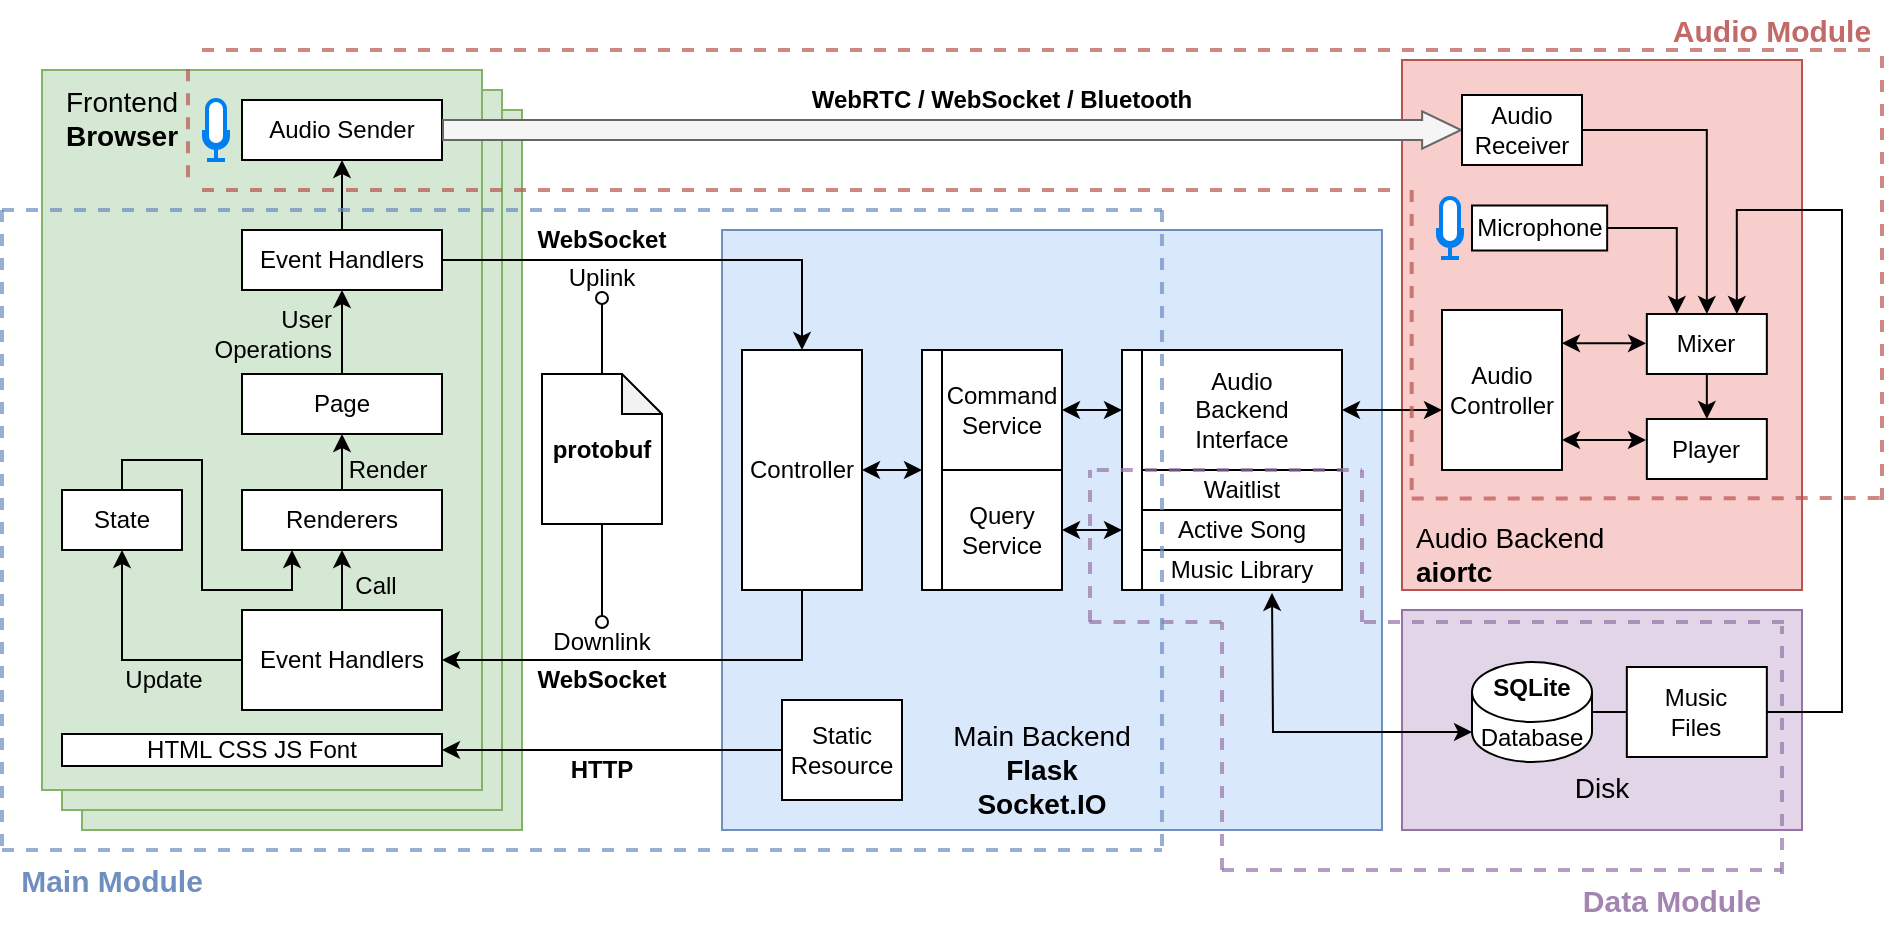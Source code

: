 <mxfile version="26.0.2">
  <diagram name="第 1 页" id="i1QhH0rPRA2hifDkSosV">
    <mxGraphModel dx="1722" dy="920" grid="1" gridSize="10" guides="1" tooltips="1" connect="1" arrows="1" fold="1" page="1" pageScale="1" pageWidth="1000" pageHeight="1000" math="0" shadow="0">
      <root>
        <mxCell id="0" />
        <mxCell id="1" parent="0" />
        <mxCell id="a9eeKcHGMqGuBWr7Spul-17" value="" style="rounded=0;whiteSpace=wrap;html=1;fillColor=#f8cecc;strokeColor=#b85450;" parent="1" vertex="1">
          <mxGeometry x="720" y="45" width="200" height="265" as="geometry" />
        </mxCell>
        <mxCell id="a9eeKcHGMqGuBWr7Spul-1" value="" style="rounded=0;whiteSpace=wrap;html=1;fillColor=#dae8fc;strokeColor=#6c8ebf;" parent="1" vertex="1">
          <mxGeometry x="380" y="130" width="330" height="300" as="geometry" />
        </mxCell>
        <mxCell id="a0JB3z8DdEJ5U7OtH6zG-18" value="" style="rounded=0;whiteSpace=wrap;html=1;fillColor=#e1d5e7;strokeColor=#9673a6;" parent="1" vertex="1">
          <mxGeometry x="720" y="320" width="200" height="110" as="geometry" />
        </mxCell>
        <mxCell id="n8_rvWrjc4V64nqwU4Y9-36" value="" style="rounded=0;whiteSpace=wrap;html=1;fillColor=#d5e8d4;strokeColor=#82b366;" parent="1" vertex="1">
          <mxGeometry x="60" y="70" width="220" height="360" as="geometry" />
        </mxCell>
        <mxCell id="n8_rvWrjc4V64nqwU4Y9-35" value="" style="rounded=0;whiteSpace=wrap;html=1;fillColor=#d5e8d4;strokeColor=#82b366;" parent="1" vertex="1">
          <mxGeometry x="50" y="60" width="220" height="360" as="geometry" />
        </mxCell>
        <mxCell id="a9eeKcHGMqGuBWr7Spul-4" value="" style="rounded=0;whiteSpace=wrap;html=1;fillColor=#d5e8d4;strokeColor=#82b366;" parent="1" vertex="1">
          <mxGeometry x="40" y="50" width="220" height="360" as="geometry" />
        </mxCell>
        <mxCell id="a0JB3z8DdEJ5U7OtH6zG-13" style="edgeStyle=orthogonalEdgeStyle;rounded=0;orthogonalLoop=1;jettySize=auto;html=1;exitX=1;exitY=0.5;exitDx=0;exitDy=0;entryX=0;entryY=0.25;entryDx=0;entryDy=0;startArrow=classic;startFill=1;" parent="1" source="a9eeKcHGMqGuBWr7Spul-5" target="a0JB3z8DdEJ5U7OtH6zG-11" edge="1">
          <mxGeometry relative="1" as="geometry" />
        </mxCell>
        <mxCell id="a9eeKcHGMqGuBWr7Spul-5" value="Command&lt;div&gt;Service&lt;/div&gt;" style="rounded=0;whiteSpace=wrap;html=1;" parent="1" vertex="1">
          <mxGeometry x="490" y="190" width="60" height="60" as="geometry" />
        </mxCell>
        <mxCell id="a9eeKcHGMqGuBWr7Spul-72" style="edgeStyle=orthogonalEdgeStyle;rounded=0;orthogonalLoop=1;jettySize=auto;html=1;exitX=1;exitY=0.5;exitDx=0;exitDy=0;entryX=0.5;entryY=0;entryDx=0;entryDy=0;" parent="1" source="a9eeKcHGMqGuBWr7Spul-8" target="n8_rvWrjc4V64nqwU4Y9-1" edge="1">
          <mxGeometry relative="1" as="geometry" />
        </mxCell>
        <mxCell id="n8_rvWrjc4V64nqwU4Y9-21" style="edgeStyle=orthogonalEdgeStyle;rounded=0;orthogonalLoop=1;jettySize=auto;html=1;exitX=0.5;exitY=0;exitDx=0;exitDy=0;entryX=0.5;entryY=1;entryDx=0;entryDy=0;" parent="1" source="a9eeKcHGMqGuBWr7Spul-8" target="a9eeKcHGMqGuBWr7Spul-31" edge="1">
          <mxGeometry relative="1" as="geometry" />
        </mxCell>
        <mxCell id="a9eeKcHGMqGuBWr7Spul-8" value="Event Handlers" style="rounded=0;whiteSpace=wrap;html=1;arcSize=11;strokeColor=default;align=center;verticalAlign=middle;fontFamily=Helvetica;fontSize=12;fontColor=default;fillColor=default;" parent="1" vertex="1">
          <mxGeometry x="140" y="130" width="100" height="30" as="geometry" />
        </mxCell>
        <mxCell id="a9eeKcHGMqGuBWr7Spul-27" value="Music Library" style="rounded=0;whiteSpace=wrap;html=1;" parent="1" vertex="1">
          <mxGeometry x="590" y="290" width="100" height="20" as="geometry" />
        </mxCell>
        <mxCell id="a9eeKcHGMqGuBWr7Spul-28" value="Active Song" style="rounded=0;whiteSpace=wrap;html=1;" parent="1" vertex="1">
          <mxGeometry x="590" y="270" width="100" height="20" as="geometry" />
        </mxCell>
        <mxCell id="a9eeKcHGMqGuBWr7Spul-31" value="Audio Sender" style="rounded=0;whiteSpace=wrap;html=1;" parent="1" vertex="1">
          <mxGeometry x="140" y="65" width="100" height="30" as="geometry" />
        </mxCell>
        <mxCell id="a9eeKcHGMqGuBWr7Spul-40" value="WebSocket" style="text;html=1;align=center;verticalAlign=middle;whiteSpace=wrap;rounded=0;fontStyle=1;" parent="1" vertex="1">
          <mxGeometry x="290" y="120" width="60" height="30" as="geometry" />
        </mxCell>
        <mxCell id="a9eeKcHGMqGuBWr7Spul-49" value="WebRTC / WebSocket / Bluetooth" style="text;html=1;align=center;verticalAlign=middle;whiteSpace=wrap;rounded=0;fontStyle=1;" parent="1" vertex="1">
          <mxGeometry x="410" y="50" width="220" height="30" as="geometry" />
        </mxCell>
        <mxCell id="n8_rvWrjc4V64nqwU4Y9-13" style="edgeStyle=orthogonalEdgeStyle;rounded=0;orthogonalLoop=1;jettySize=auto;html=1;exitX=0;exitY=0.5;exitDx=0;exitDy=0;entryX=0.5;entryY=1;entryDx=0;entryDy=0;" parent="1" source="a9eeKcHGMqGuBWr7Spul-54" target="n8_rvWrjc4V64nqwU4Y9-11" edge="1">
          <mxGeometry relative="1" as="geometry" />
        </mxCell>
        <mxCell id="a9eeKcHGMqGuBWr7Spul-54" value="Event Handlers" style="rounded=0;whiteSpace=wrap;html=1;" parent="1" vertex="1">
          <mxGeometry x="140" y="320" width="100" height="50" as="geometry" />
        </mxCell>
        <mxCell id="a9eeKcHGMqGuBWr7Spul-56" style="edgeStyle=orthogonalEdgeStyle;rounded=0;orthogonalLoop=1;jettySize=auto;html=1;exitX=0.5;exitY=1;exitDx=0;exitDy=0;entryX=0.5;entryY=0;entryDx=0;entryDy=0;endArrow=none;endFill=0;startArrow=classic;startFill=1;" parent="1" source="a9eeKcHGMqGuBWr7Spul-55" target="a9eeKcHGMqGuBWr7Spul-54" edge="1">
          <mxGeometry relative="1" as="geometry" />
        </mxCell>
        <mxCell id="n8_rvWrjc4V64nqwU4Y9-18" style="edgeStyle=orthogonalEdgeStyle;rounded=0;orthogonalLoop=1;jettySize=auto;html=1;exitX=0.5;exitY=0;exitDx=0;exitDy=0;entryX=0.5;entryY=1;entryDx=0;entryDy=0;" parent="1" source="a9eeKcHGMqGuBWr7Spul-55" target="n8_rvWrjc4V64nqwU4Y9-10" edge="1">
          <mxGeometry relative="1" as="geometry" />
        </mxCell>
        <mxCell id="a9eeKcHGMqGuBWr7Spul-55" value="Renderers" style="rounded=0;whiteSpace=wrap;html=1;" parent="1" vertex="1">
          <mxGeometry x="140" y="260" width="100" height="30" as="geometry" />
        </mxCell>
        <mxCell id="a0JB3z8DdEJ5U7OtH6zG-36" style="edgeStyle=orthogonalEdgeStyle;rounded=0;orthogonalLoop=1;jettySize=auto;html=1;exitX=0.5;exitY=1;exitDx=0;exitDy=0;entryX=0.5;entryY=0;entryDx=0;entryDy=0;" parent="1" source="a9eeKcHGMqGuBWr7Spul-63" target="a0JB3z8DdEJ5U7OtH6zG-27" edge="1">
          <mxGeometry relative="1" as="geometry" />
        </mxCell>
        <mxCell id="a9eeKcHGMqGuBWr7Spul-63" value="Mixer" style="rounded=0;whiteSpace=wrap;html=1;" parent="1" vertex="1">
          <mxGeometry x="842.42" y="172" width="60" height="30" as="geometry" />
        </mxCell>
        <mxCell id="a9eeKcHGMqGuBWr7Spul-66" value="WebSocket" style="text;html=1;align=center;verticalAlign=middle;whiteSpace=wrap;rounded=0;fontStyle=1;" parent="1" vertex="1">
          <mxGeometry x="290" y="340" width="60" height="30" as="geometry" />
        </mxCell>
        <mxCell id="a9eeKcHGMqGuBWr7Spul-67" value="Call" style="text;html=1;align=center;verticalAlign=middle;whiteSpace=wrap;rounded=0;fontStyle=0;" parent="1" vertex="1">
          <mxGeometry x="187" y="293" width="40" height="30" as="geometry" />
        </mxCell>
        <mxCell id="a9eeKcHGMqGuBWr7Spul-68" value="User&lt;div&gt;Operations&lt;/div&gt;" style="text;html=1;align=right;verticalAlign=middle;whiteSpace=wrap;rounded=0;fontStyle=0;" parent="1" vertex="1">
          <mxGeometry x="147" y="167" width="40" height="30" as="geometry" />
        </mxCell>
        <mxCell id="a9eeKcHGMqGuBWr7Spul-79" value="Uplink" style="text;html=1;align=center;verticalAlign=middle;whiteSpace=wrap;rounded=0;fontStyle=0;" parent="1" vertex="1">
          <mxGeometry x="290" y="144" width="60" height="20" as="geometry" />
        </mxCell>
        <mxCell id="a9eeKcHGMqGuBWr7Spul-81" value="Downlink" style="text;html=1;align=center;verticalAlign=middle;whiteSpace=wrap;rounded=0;fontStyle=0;" parent="1" vertex="1">
          <mxGeometry x="275" y="326" width="90" height="20" as="geometry" />
        </mxCell>
        <mxCell id="a0JB3z8DdEJ5U7OtH6zG-24" style="edgeStyle=orthogonalEdgeStyle;rounded=0;orthogonalLoop=1;jettySize=auto;html=1;endArrow=none;endFill=0;" parent="1" source="a9eeKcHGMqGuBWr7Spul-89" target="a0JB3z8DdEJ5U7OtH6zG-20" edge="1">
          <mxGeometry relative="1" as="geometry" />
        </mxCell>
        <mxCell id="a9eeKcHGMqGuBWr7Spul-89" value="Database" style="shape=cylinder3;whiteSpace=wrap;html=1;boundedLbl=1;backgroundOutline=1;size=15;" parent="1" vertex="1">
          <mxGeometry x="755" y="346" width="60" height="50" as="geometry" />
        </mxCell>
        <mxCell id="a9eeKcHGMqGuBWr7Spul-100" value="&lt;span style=&quot;font-weight: 400; background-color: transparent; color: light-dark(rgb(0, 0, 0), rgb(255, 255, 255));&quot;&gt;Main Backend&lt;/span&gt;&lt;div&gt;&lt;div&gt;Flask&lt;br&gt;Socket.IO&lt;/div&gt;&lt;/div&gt;" style="text;html=1;align=center;verticalAlign=middle;whiteSpace=wrap;rounded=0;fontStyle=1;fontSize=14;" parent="1" vertex="1">
          <mxGeometry x="440" y="385" width="200" height="30" as="geometry" />
        </mxCell>
        <mxCell id="a9eeKcHGMqGuBWr7Spul-101" value="&lt;span style=&quot;font-weight: 400;&quot;&gt;Frontend&lt;/span&gt;&lt;br&gt;&lt;div&gt;Browser&lt;/div&gt;" style="text;html=1;align=left;verticalAlign=middle;whiteSpace=wrap;rounded=0;fontStyle=1;fontSize=14;" parent="1" vertex="1">
          <mxGeometry x="50" y="49.8" width="145" height="47.7" as="geometry" />
        </mxCell>
        <mxCell id="a9eeKcHGMqGuBWr7Spul-102" value="SQLite" style="text;html=1;align=center;verticalAlign=middle;whiteSpace=wrap;rounded=0;fontStyle=1;" parent="1" vertex="1">
          <mxGeometry x="750" y="344" width="70" height="30" as="geometry" />
        </mxCell>
        <mxCell id="a9eeKcHGMqGuBWr7Spul-103" value="&lt;span style=&quot;font-weight: normal;&quot;&gt;Audio Backend&lt;/span&gt;&lt;div&gt;aiortc&lt;/div&gt;" style="text;html=1;align=left;verticalAlign=middle;whiteSpace=wrap;rounded=0;fontStyle=1;fontSize=14;" parent="1" vertex="1">
          <mxGeometry x="724.85" y="277" width="115.15" height="30" as="geometry" />
        </mxCell>
        <mxCell id="n8_rvWrjc4V64nqwU4Y9-2" style="edgeStyle=orthogonalEdgeStyle;rounded=0;orthogonalLoop=1;jettySize=auto;html=1;exitX=0.5;exitY=1;exitDx=0;exitDy=0;entryX=1;entryY=0.5;entryDx=0;entryDy=0;" parent="1" source="n8_rvWrjc4V64nqwU4Y9-1" target="a9eeKcHGMqGuBWr7Spul-54" edge="1">
          <mxGeometry relative="1" as="geometry" />
        </mxCell>
        <mxCell id="a0JB3z8DdEJ5U7OtH6zG-12" style="edgeStyle=orthogonalEdgeStyle;rounded=0;orthogonalLoop=1;jettySize=auto;html=1;exitX=1;exitY=0.5;exitDx=0;exitDy=0;entryX=0;entryY=0.5;entryDx=0;entryDy=0;startArrow=classic;startFill=1;" parent="1" source="n8_rvWrjc4V64nqwU4Y9-1" target="a0JB3z8DdEJ5U7OtH6zG-10" edge="1">
          <mxGeometry relative="1" as="geometry" />
        </mxCell>
        <mxCell id="n8_rvWrjc4V64nqwU4Y9-1" value="Controller" style="rounded=0;whiteSpace=wrap;html=1;" parent="1" vertex="1">
          <mxGeometry x="390" y="190" width="60" height="120" as="geometry" />
        </mxCell>
        <mxCell id="n8_rvWrjc4V64nqwU4Y9-8" style="edgeStyle=orthogonalEdgeStyle;rounded=0;orthogonalLoop=1;jettySize=auto;html=1;exitX=0.5;exitY=1;exitDx=0;exitDy=0;exitPerimeter=0;entryX=0.5;entryY=0;entryDx=0;entryDy=0;endArrow=oval;endFill=0;" parent="1" source="n8_rvWrjc4V64nqwU4Y9-7" target="a9eeKcHGMqGuBWr7Spul-81" edge="1">
          <mxGeometry relative="1" as="geometry" />
        </mxCell>
        <mxCell id="n8_rvWrjc4V64nqwU4Y9-9" style="edgeStyle=orthogonalEdgeStyle;rounded=0;orthogonalLoop=1;jettySize=auto;html=1;exitX=0.5;exitY=0;exitDx=0;exitDy=0;exitPerimeter=0;entryX=0.5;entryY=1;entryDx=0;entryDy=0;endArrow=oval;endFill=0;" parent="1" source="n8_rvWrjc4V64nqwU4Y9-7" target="a9eeKcHGMqGuBWr7Spul-79" edge="1">
          <mxGeometry relative="1" as="geometry" />
        </mxCell>
        <mxCell id="n8_rvWrjc4V64nqwU4Y9-7" value="&lt;b&gt;protobuf&lt;/b&gt;" style="shape=note;whiteSpace=wrap;html=1;backgroundOutline=1;darkOpacity=0.05;size=20;" parent="1" vertex="1">
          <mxGeometry x="290" y="202" width="60" height="75" as="geometry" />
        </mxCell>
        <mxCell id="n8_rvWrjc4V64nqwU4Y9-19" style="edgeStyle=orthogonalEdgeStyle;rounded=0;orthogonalLoop=1;jettySize=auto;html=1;exitX=0.5;exitY=0;exitDx=0;exitDy=0;entryX=0.5;entryY=1;entryDx=0;entryDy=0;" parent="1" source="n8_rvWrjc4V64nqwU4Y9-10" target="a9eeKcHGMqGuBWr7Spul-8" edge="1">
          <mxGeometry relative="1" as="geometry" />
        </mxCell>
        <mxCell id="n8_rvWrjc4V64nqwU4Y9-10" value="Page" style="rounded=0;whiteSpace=wrap;html=1;" parent="1" vertex="1">
          <mxGeometry x="140" y="202" width="100" height="30" as="geometry" />
        </mxCell>
        <mxCell id="n8_rvWrjc4V64nqwU4Y9-15" style="edgeStyle=orthogonalEdgeStyle;rounded=0;orthogonalLoop=1;jettySize=auto;html=1;exitX=0.5;exitY=0;exitDx=0;exitDy=0;entryX=0.25;entryY=1;entryDx=0;entryDy=0;" parent="1" source="n8_rvWrjc4V64nqwU4Y9-11" target="a9eeKcHGMqGuBWr7Spul-55" edge="1">
          <mxGeometry relative="1" as="geometry">
            <Array as="points">
              <mxPoint x="80" y="245" />
              <mxPoint x="120" y="245" />
              <mxPoint x="120" y="310" />
              <mxPoint x="165" y="310" />
            </Array>
          </mxGeometry>
        </mxCell>
        <mxCell id="n8_rvWrjc4V64nqwU4Y9-11" value="State" style="rounded=0;whiteSpace=wrap;html=1;" parent="1" vertex="1">
          <mxGeometry x="50" y="260" width="60" height="30" as="geometry" />
        </mxCell>
        <mxCell id="n8_rvWrjc4V64nqwU4Y9-14" value="Update" style="text;html=1;align=center;verticalAlign=middle;whiteSpace=wrap;rounded=0;fontStyle=0;" parent="1" vertex="1">
          <mxGeometry x="81" y="340" width="40" height="30" as="geometry" />
        </mxCell>
        <mxCell id="n8_rvWrjc4V64nqwU4Y9-16" value="Render" style="text;html=1;align=center;verticalAlign=middle;whiteSpace=wrap;rounded=0;fontStyle=0;" parent="1" vertex="1">
          <mxGeometry x="193" y="235" width="40" height="30" as="geometry" />
        </mxCell>
        <mxCell id="n8_rvWrjc4V64nqwU4Y9-41" value="Waitlist" style="rounded=0;whiteSpace=wrap;html=1;" parent="1" vertex="1">
          <mxGeometry x="590" y="250" width="100" height="20" as="geometry" />
        </mxCell>
        <mxCell id="n8_rvWrjc4V64nqwU4Y9-46" style="edgeStyle=orthogonalEdgeStyle;rounded=0;orthogonalLoop=1;jettySize=auto;html=1;exitX=0;exitY=0.5;exitDx=0;exitDy=0;entryX=1;entryY=0.5;entryDx=0;entryDy=0;" parent="1" source="n8_rvWrjc4V64nqwU4Y9-43" target="n8_rvWrjc4V64nqwU4Y9-45" edge="1">
          <mxGeometry relative="1" as="geometry" />
        </mxCell>
        <mxCell id="n8_rvWrjc4V64nqwU4Y9-43" value="Static&lt;div&gt;Resource&lt;/div&gt;" style="rounded=0;whiteSpace=wrap;html=1;" parent="1" vertex="1">
          <mxGeometry x="410" y="365" width="60" height="50" as="geometry" />
        </mxCell>
        <mxCell id="n8_rvWrjc4V64nqwU4Y9-45" value="HTML CSS JS Font" style="rounded=0;whiteSpace=wrap;html=1;" parent="1" vertex="1">
          <mxGeometry x="50" y="382" width="190" height="16" as="geometry" />
        </mxCell>
        <mxCell id="n8_rvWrjc4V64nqwU4Y9-47" value="HTTP" style="text;html=1;align=center;verticalAlign=middle;whiteSpace=wrap;rounded=0;fontStyle=1;" parent="1" vertex="1">
          <mxGeometry x="290" y="390" width="60" height="20" as="geometry" />
        </mxCell>
        <mxCell id="a0JB3z8DdEJ5U7OtH6zG-14" style="edgeStyle=orthogonalEdgeStyle;rounded=0;orthogonalLoop=1;jettySize=auto;html=1;exitX=1;exitY=0.5;exitDx=0;exitDy=0;entryX=0;entryY=0.75;entryDx=0;entryDy=0;startArrow=classic;startFill=1;" parent="1" source="a0JB3z8DdEJ5U7OtH6zG-1" target="a0JB3z8DdEJ5U7OtH6zG-11" edge="1">
          <mxGeometry relative="1" as="geometry" />
        </mxCell>
        <mxCell id="a0JB3z8DdEJ5U7OtH6zG-1" value="Query&lt;div&gt;Service&lt;/div&gt;" style="rounded=0;whiteSpace=wrap;html=1;" parent="1" vertex="1">
          <mxGeometry x="490" y="250" width="60" height="60" as="geometry" />
        </mxCell>
        <mxCell id="a0JB3z8DdEJ5U7OtH6zG-6" value="Audio&lt;div&gt;Backend&lt;/div&gt;&lt;div&gt;Interface&lt;/div&gt;" style="rounded=0;whiteSpace=wrap;html=1;" parent="1" vertex="1">
          <mxGeometry x="590" y="190" width="100" height="60" as="geometry" />
        </mxCell>
        <mxCell id="a0JB3z8DdEJ5U7OtH6zG-10" value="" style="rounded=0;whiteSpace=wrap;html=1;" parent="1" vertex="1">
          <mxGeometry x="480" y="190" width="10" height="120" as="geometry" />
        </mxCell>
        <mxCell id="a0JB3z8DdEJ5U7OtH6zG-11" value="" style="rounded=0;whiteSpace=wrap;html=1;" parent="1" vertex="1">
          <mxGeometry x="580" y="190" width="10" height="120" as="geometry" />
        </mxCell>
        <mxCell id="a0JB3z8DdEJ5U7OtH6zG-15" value="Audio&lt;div&gt;Controller&lt;/div&gt;" style="rounded=0;whiteSpace=wrap;html=1;" parent="1" vertex="1">
          <mxGeometry x="740" y="170" width="60" height="80" as="geometry" />
        </mxCell>
        <mxCell id="a0JB3z8DdEJ5U7OtH6zG-38" style="edgeStyle=orthogonalEdgeStyle;rounded=0;orthogonalLoop=1;jettySize=auto;html=1;exitX=1;exitY=0.5;exitDx=0;exitDy=0;entryX=0.75;entryY=0;entryDx=0;entryDy=0;" parent="1" source="a0JB3z8DdEJ5U7OtH6zG-20" target="a9eeKcHGMqGuBWr7Spul-63" edge="1">
          <mxGeometry relative="1" as="geometry">
            <Array as="points">
              <mxPoint x="940" y="371" />
              <mxPoint x="940" y="120" />
              <mxPoint x="887" y="120" />
            </Array>
          </mxGeometry>
        </mxCell>
        <mxCell id="a0JB3z8DdEJ5U7OtH6zG-20" value="Music&lt;div&gt;Files&lt;/div&gt;" style="rounded=0;whiteSpace=wrap;html=1;" parent="1" vertex="1">
          <mxGeometry x="832.42" y="348.5" width="70" height="45" as="geometry" />
        </mxCell>
        <mxCell id="a0JB3z8DdEJ5U7OtH6zG-23" value="" style="endArrow=classic;html=1;rounded=0;startArrow=classic;startFill=1;endFill=1;" parent="1" edge="1">
          <mxGeometry width="50" height="50" relative="1" as="geometry">
            <mxPoint x="690" y="220" as="sourcePoint" />
            <mxPoint x="740" y="220" as="targetPoint" />
          </mxGeometry>
        </mxCell>
        <mxCell id="a0JB3z8DdEJ5U7OtH6zG-25" value="" style="shape=flexArrow;endArrow=classic;html=1;rounded=0;endWidth=7.667;endSize=6.147;fillColor=#f5f5f5;strokeColor=#666666;" parent="1" edge="1">
          <mxGeometry width="50" height="50" relative="1" as="geometry">
            <mxPoint x="240" y="80" as="sourcePoint" />
            <mxPoint x="750" y="80" as="targetPoint" />
          </mxGeometry>
        </mxCell>
        <mxCell id="a0JB3z8DdEJ5U7OtH6zG-27" value="Player" style="rounded=0;whiteSpace=wrap;html=1;" parent="1" vertex="1">
          <mxGeometry x="842.42" y="224.5" width="60" height="30" as="geometry" />
        </mxCell>
        <mxCell id="a0JB3z8DdEJ5U7OtH6zG-28" value="&lt;span style=&quot;font-weight: 400;&quot;&gt;Disk&lt;/span&gt;" style="text;html=1;align=center;verticalAlign=middle;whiteSpace=wrap;rounded=0;fontStyle=1;fontSize=14;" parent="1" vertex="1">
          <mxGeometry x="720" y="393.5" width="200" height="30" as="geometry" />
        </mxCell>
        <mxCell id="a0JB3z8DdEJ5U7OtH6zG-30" value="" style="endArrow=classic;html=1;rounded=0;exitX=0;exitY=1;exitDx=0;exitDy=-15;entryX=0.647;entryY=1.021;entryDx=0;entryDy=0;entryPerimeter=0;startArrow=classic;startFill=1;endFill=1;exitPerimeter=0;edgeStyle=orthogonalEdgeStyle;" parent="1" source="a9eeKcHGMqGuBWr7Spul-89" edge="1">
          <mxGeometry width="50" height="50" relative="1" as="geometry">
            <mxPoint x="655" y="359" as="sourcePoint" />
            <mxPoint x="655" y="311.42" as="targetPoint" />
          </mxGeometry>
        </mxCell>
        <mxCell id="a0JB3z8DdEJ5U7OtH6zG-34" style="edgeStyle=orthogonalEdgeStyle;rounded=0;orthogonalLoop=1;jettySize=auto;html=1;exitX=1;exitY=0.5;exitDx=0;exitDy=0;entryX=0.5;entryY=0;entryDx=0;entryDy=0;" parent="1" source="a0JB3z8DdEJ5U7OtH6zG-33" target="a9eeKcHGMqGuBWr7Spul-63" edge="1">
          <mxGeometry relative="1" as="geometry" />
        </mxCell>
        <mxCell id="a0JB3z8DdEJ5U7OtH6zG-33" value="Audio&lt;div&gt;Receiver&lt;/div&gt;" style="rounded=0;whiteSpace=wrap;html=1;" parent="1" vertex="1">
          <mxGeometry x="750" y="62.5" width="60" height="35" as="geometry" />
        </mxCell>
        <mxCell id="a0JB3z8DdEJ5U7OtH6zG-51" style="edgeStyle=orthogonalEdgeStyle;rounded=0;orthogonalLoop=1;jettySize=auto;html=1;entryX=0.25;entryY=0;entryDx=0;entryDy=0;strokeColor=default;" parent="1" source="a0JB3z8DdEJ5U7OtH6zG-39" target="a9eeKcHGMqGuBWr7Spul-63" edge="1">
          <mxGeometry relative="1" as="geometry" />
        </mxCell>
        <mxCell id="a0JB3z8DdEJ5U7OtH6zG-39" value="Microphone" style="rounded=0;whiteSpace=wrap;html=1;" parent="1" vertex="1">
          <mxGeometry x="755" y="117.75" width="67.58" height="22.5" as="geometry" />
        </mxCell>
        <mxCell id="a0JB3z8DdEJ5U7OtH6zG-43" value="" style="html=1;verticalLabelPosition=bottom;align=center;labelBackgroundColor=#ffffff;verticalAlign=top;strokeWidth=2;strokeColor=#0080F0;shadow=0;dashed=0;shape=mxgraph.ios7.icons.microphone;" parent="1" vertex="1">
          <mxGeometry x="121" y="65" width="12" height="30" as="geometry" />
        </mxCell>
        <mxCell id="a0JB3z8DdEJ5U7OtH6zG-44" value="" style="html=1;verticalLabelPosition=bottom;align=center;labelBackgroundColor=#ffffff;verticalAlign=top;strokeWidth=2;strokeColor=#0080F0;shadow=0;dashed=0;shape=mxgraph.ios7.icons.microphone;" parent="1" vertex="1">
          <mxGeometry x="738" y="114" width="12" height="30" as="geometry" />
        </mxCell>
        <mxCell id="a0JB3z8DdEJ5U7OtH6zG-52" value="" style="endArrow=classic;html=1;rounded=0;startArrow=classic;startFill=1;endFill=1;" parent="1" edge="1">
          <mxGeometry width="50" height="50" relative="1" as="geometry">
            <mxPoint x="800" y="186.63" as="sourcePoint" />
            <mxPoint x="842" y="186.63" as="targetPoint" />
          </mxGeometry>
        </mxCell>
        <mxCell id="a0JB3z8DdEJ5U7OtH6zG-53" value="" style="endArrow=classic;html=1;rounded=0;startArrow=classic;startFill=1;endFill=1;" parent="1" edge="1">
          <mxGeometry width="50" height="50" relative="1" as="geometry">
            <mxPoint x="800" y="235" as="sourcePoint" />
            <mxPoint x="842" y="235" as="targetPoint" />
          </mxGeometry>
        </mxCell>
        <mxCell id="itTIuHhmYQ9NS_0j71GT-2" value="" style="endArrow=none;dashed=1;html=1;strokeWidth=2;rounded=0;fillColor=#f8cecc;strokeColor=#b85450;opacity=70;" edge="1" parent="1">
          <mxGeometry width="50" height="50" relative="1" as="geometry">
            <mxPoint x="113" y="103.65" as="sourcePoint" />
            <mxPoint x="113" y="43.65" as="targetPoint" />
          </mxGeometry>
        </mxCell>
        <mxCell id="itTIuHhmYQ9NS_0j71GT-4" value="" style="endArrow=none;dashed=1;html=1;strokeWidth=2;rounded=0;fillColor=#f8cecc;strokeColor=#b85450;opacity=70;" edge="1" parent="1">
          <mxGeometry width="50" height="50" relative="1" as="geometry">
            <mxPoint x="120" y="110" as="sourcePoint" />
            <mxPoint x="720" y="110" as="targetPoint" />
          </mxGeometry>
        </mxCell>
        <mxCell id="itTIuHhmYQ9NS_0j71GT-5" value="" style="endArrow=none;dashed=1;html=1;strokeWidth=2;rounded=0;fillColor=#f8cecc;strokeColor=#b85450;opacity=70;" edge="1" parent="1">
          <mxGeometry width="50" height="50" relative="1" as="geometry">
            <mxPoint x="724.85" y="260" as="sourcePoint" />
            <mxPoint x="724.85" y="110" as="targetPoint" />
          </mxGeometry>
        </mxCell>
        <mxCell id="itTIuHhmYQ9NS_0j71GT-6" value="" style="endArrow=none;dashed=1;html=1;strokeWidth=2;rounded=0;fillColor=#f8cecc;strokeColor=#b85450;opacity=70;" edge="1" parent="1">
          <mxGeometry width="50" height="50" relative="1" as="geometry">
            <mxPoint x="724.85" y="264.31" as="sourcePoint" />
            <mxPoint x="960" y="264" as="targetPoint" />
          </mxGeometry>
        </mxCell>
        <mxCell id="itTIuHhmYQ9NS_0j71GT-7" value="" style="endArrow=none;dashed=1;html=1;strokeWidth=2;rounded=0;fillColor=#f8cecc;strokeColor=#b85450;opacity=70;" edge="1" parent="1">
          <mxGeometry width="50" height="50" relative="1" as="geometry">
            <mxPoint x="960" y="265" as="sourcePoint" />
            <mxPoint x="960" y="40" as="targetPoint" />
          </mxGeometry>
        </mxCell>
        <mxCell id="itTIuHhmYQ9NS_0j71GT-9" value="" style="endArrow=none;dashed=1;html=1;strokeWidth=2;rounded=0;fillColor=#f8cecc;strokeColor=#b85450;opacity=70;" edge="1" parent="1">
          <mxGeometry width="50" height="50" relative="1" as="geometry">
            <mxPoint x="120" y="40" as="sourcePoint" />
            <mxPoint x="960" y="40" as="targetPoint" />
          </mxGeometry>
        </mxCell>
        <mxCell id="itTIuHhmYQ9NS_0j71GT-12" value="" style="endArrow=none;dashed=1;html=1;strokeWidth=2;rounded=0;fillColor=#e1d5e7;strokeColor=#9673a6;opacity=70;" edge="1" parent="1">
          <mxGeometry width="50" height="50" relative="1" as="geometry">
            <mxPoint x="567.42" y="250.0" as="sourcePoint" />
            <mxPoint x="700" y="250.0" as="targetPoint" />
          </mxGeometry>
        </mxCell>
        <mxCell id="itTIuHhmYQ9NS_0j71GT-13" value="" style="endArrow=none;dashed=1;html=1;strokeWidth=2;rounded=0;fillColor=#e1d5e7;strokeColor=#9673a6;opacity=70;" edge="1" parent="1">
          <mxGeometry width="50" height="50" relative="1" as="geometry">
            <mxPoint x="563.71" y="326" as="sourcePoint" />
            <mxPoint x="630" y="326" as="targetPoint" />
          </mxGeometry>
        </mxCell>
        <mxCell id="itTIuHhmYQ9NS_0j71GT-14" value="" style="endArrow=none;dashed=1;html=1;strokeWidth=2;rounded=0;fillColor=#e1d5e7;strokeColor=#9673a6;opacity=70;" edge="1" parent="1">
          <mxGeometry width="50" height="50" relative="1" as="geometry">
            <mxPoint x="630" y="450" as="sourcePoint" />
            <mxPoint x="630" y="326" as="targetPoint" />
          </mxGeometry>
        </mxCell>
        <mxCell id="itTIuHhmYQ9NS_0j71GT-15" value="" style="endArrow=none;dashed=1;html=1;strokeWidth=2;rounded=0;fillColor=#e1d5e7;strokeColor=#9673a6;opacity=70;" edge="1" parent="1">
          <mxGeometry width="50" height="50" relative="1" as="geometry">
            <mxPoint x="630.0" y="450" as="sourcePoint" />
            <mxPoint x="910" y="450" as="targetPoint" />
          </mxGeometry>
        </mxCell>
        <mxCell id="itTIuHhmYQ9NS_0j71GT-16" value="" style="endArrow=none;dashed=1;html=1;strokeWidth=2;rounded=0;fillColor=#e1d5e7;strokeColor=#9673a6;opacity=70;" edge="1" parent="1">
          <mxGeometry width="50" height="50" relative="1" as="geometry">
            <mxPoint x="910" y="452" as="sourcePoint" />
            <mxPoint x="910" y="328" as="targetPoint" />
          </mxGeometry>
        </mxCell>
        <mxCell id="itTIuHhmYQ9NS_0j71GT-17" value="" style="endArrow=none;dashed=1;html=1;strokeWidth=2;rounded=0;fillColor=#e1d5e7;strokeColor=#9673a6;opacity=70;" edge="1" parent="1">
          <mxGeometry width="50" height="50" relative="1" as="geometry">
            <mxPoint x="701" y="326.0" as="sourcePoint" />
            <mxPoint x="911" y="326.0" as="targetPoint" />
          </mxGeometry>
        </mxCell>
        <mxCell id="itTIuHhmYQ9NS_0j71GT-18" value="" style="endArrow=none;dashed=1;html=1;strokeWidth=2;rounded=0;fillColor=#e1d5e7;strokeColor=#9673a6;opacity=70;" edge="1" parent="1">
          <mxGeometry width="50" height="50" relative="1" as="geometry">
            <mxPoint x="700" y="326" as="sourcePoint" />
            <mxPoint x="700" y="250" as="targetPoint" />
          </mxGeometry>
        </mxCell>
        <mxCell id="itTIuHhmYQ9NS_0j71GT-23" value="" style="endArrow=none;dashed=1;html=1;strokeWidth=2;rounded=0;fillColor=#dae8fc;strokeColor=#6c8ebf;opacity=70;" edge="1" parent="1">
          <mxGeometry width="50" height="50" relative="1" as="geometry">
            <mxPoint x="20" y="120" as="sourcePoint" />
            <mxPoint x="20" y="440" as="targetPoint" />
          </mxGeometry>
        </mxCell>
        <mxCell id="itTIuHhmYQ9NS_0j71GT-24" value="" style="endArrow=none;dashed=1;html=1;strokeWidth=2;rounded=0;fillColor=#dae8fc;strokeColor=#6c8ebf;opacity=70;" edge="1" parent="1">
          <mxGeometry width="50" height="50" relative="1" as="geometry">
            <mxPoint x="20" y="440" as="sourcePoint" />
            <mxPoint x="600" y="440" as="targetPoint" />
          </mxGeometry>
        </mxCell>
        <mxCell id="itTIuHhmYQ9NS_0j71GT-25" value="" style="endArrow=none;dashed=1;html=1;strokeWidth=2;rounded=0;fillColor=#dae8fc;strokeColor=#6c8ebf;opacity=70;" edge="1" parent="1">
          <mxGeometry width="50" height="50" relative="1" as="geometry">
            <mxPoint x="20" y="120" as="sourcePoint" />
            <mxPoint x="600" y="120" as="targetPoint" />
          </mxGeometry>
        </mxCell>
        <mxCell id="itTIuHhmYQ9NS_0j71GT-26" value="" style="endArrow=none;dashed=1;html=1;strokeWidth=2;rounded=0;fillColor=#dae8fc;strokeColor=#6c8ebf;opacity=70;" edge="1" parent="1">
          <mxGeometry width="50" height="50" relative="1" as="geometry">
            <mxPoint x="600" y="120" as="sourcePoint" />
            <mxPoint x="600" y="440" as="targetPoint" />
          </mxGeometry>
        </mxCell>
        <mxCell id="itTIuHhmYQ9NS_0j71GT-27" value="Main Module" style="text;html=1;align=center;verticalAlign=middle;whiteSpace=wrap;rounded=0;fontColor=light-dark(#6e8fc0, #ededed);fontSize=15;fontStyle=1" vertex="1" parent="1">
          <mxGeometry x="20" y="440" width="110" height="30" as="geometry" />
        </mxCell>
        <mxCell id="itTIuHhmYQ9NS_0j71GT-28" value="Data Module" style="text;html=1;align=center;verticalAlign=middle;whiteSpace=wrap;rounded=0;fontColor=light-dark(#a385b1, #ededed);fontSize=15;fontStyle=1" vertex="1" parent="1">
          <mxGeometry x="800" y="450" width="110" height="30" as="geometry" />
        </mxCell>
        <mxCell id="itTIuHhmYQ9NS_0j71GT-29" value="Audio Module" style="text;html=1;align=center;verticalAlign=middle;whiteSpace=wrap;rounded=0;fontColor=light-dark(#c26a67, #ededed);fontSize=15;fontStyle=1" vertex="1" parent="1">
          <mxGeometry x="850" y="15" width="110" height="30" as="geometry" />
        </mxCell>
        <mxCell id="itTIuHhmYQ9NS_0j71GT-30" value="" style="endArrow=none;dashed=1;html=1;strokeWidth=2;rounded=0;fillColor=#e1d5e7;strokeColor=#9673a6;opacity=70;" edge="1" parent="1">
          <mxGeometry width="50" height="50" relative="1" as="geometry">
            <mxPoint x="564" y="326" as="sourcePoint" />
            <mxPoint x="564" y="250" as="targetPoint" />
          </mxGeometry>
        </mxCell>
      </root>
    </mxGraphModel>
  </diagram>
</mxfile>
